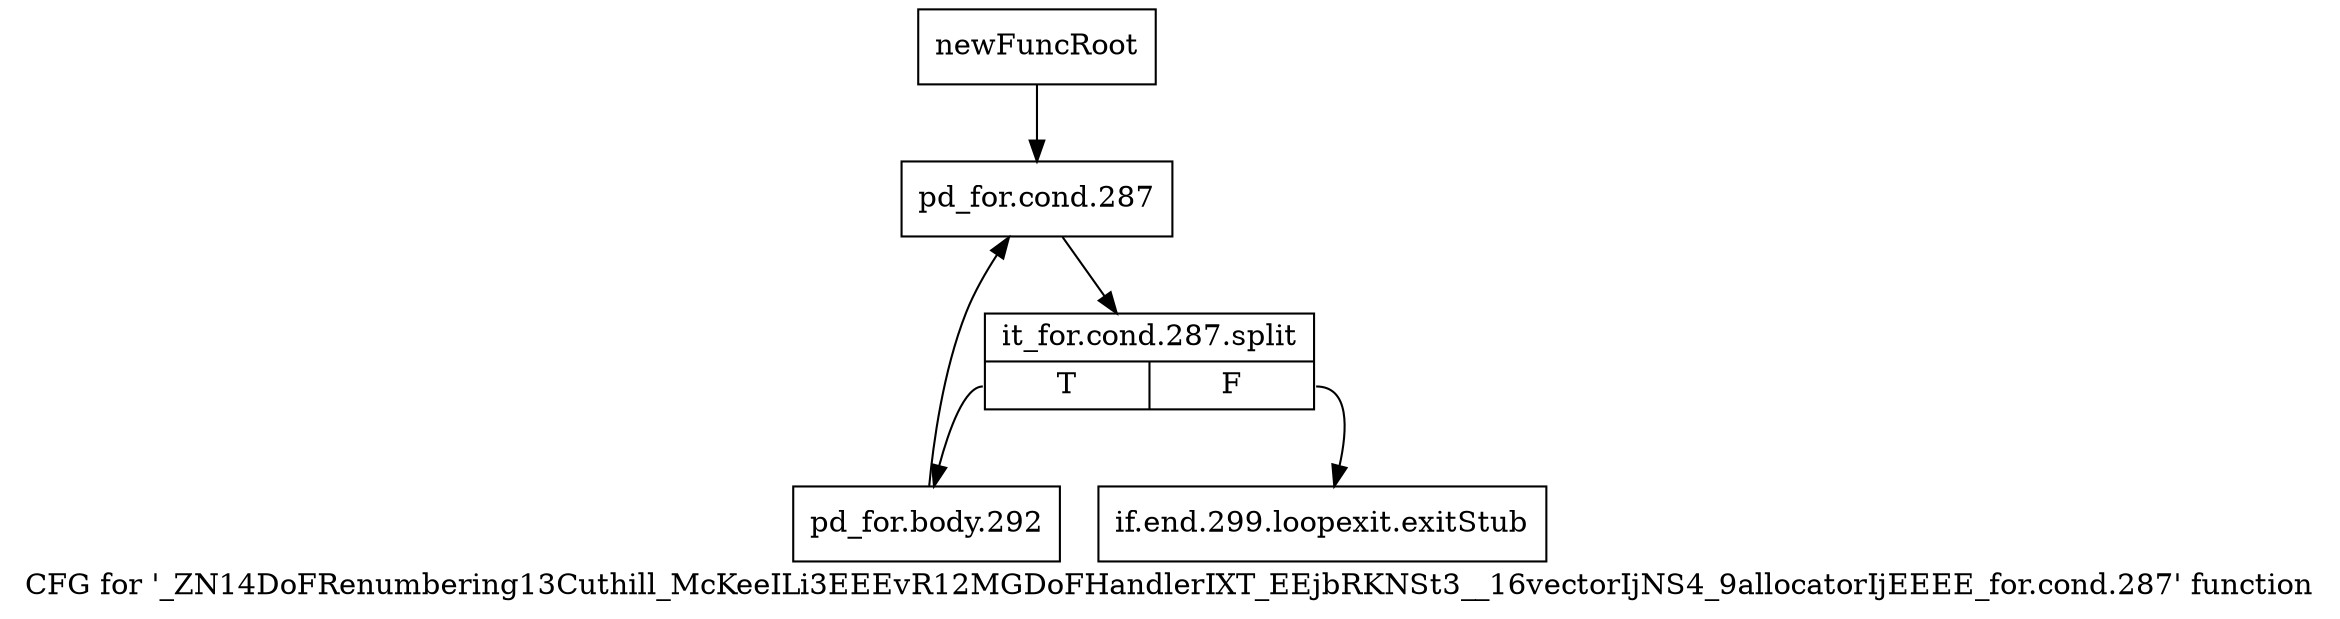 digraph "CFG for '_ZN14DoFRenumbering13Cuthill_McKeeILi3EEEvR12MGDoFHandlerIXT_EEjbRKNSt3__16vectorIjNS4_9allocatorIjEEEE_for.cond.287' function" {
	label="CFG for '_ZN14DoFRenumbering13Cuthill_McKeeILi3EEEvR12MGDoFHandlerIXT_EEjbRKNSt3__16vectorIjNS4_9allocatorIjEEEE_for.cond.287' function";

	Node0x8f61b60 [shape=record,label="{newFuncRoot}"];
	Node0x8f61b60 -> Node0x8f61c00;
	Node0x8f61bb0 [shape=record,label="{if.end.299.loopexit.exitStub}"];
	Node0x8f61c00 [shape=record,label="{pd_for.cond.287}"];
	Node0x8f61c00 -> Node0xc5b3b20;
	Node0xc5b3b20 [shape=record,label="{it_for.cond.287.split|{<s0>T|<s1>F}}"];
	Node0xc5b3b20:s0 -> Node0x8f61c50;
	Node0xc5b3b20:s1 -> Node0x8f61bb0;
	Node0x8f61c50 [shape=record,label="{pd_for.body.292}"];
	Node0x8f61c50 -> Node0x8f61c00;
}
